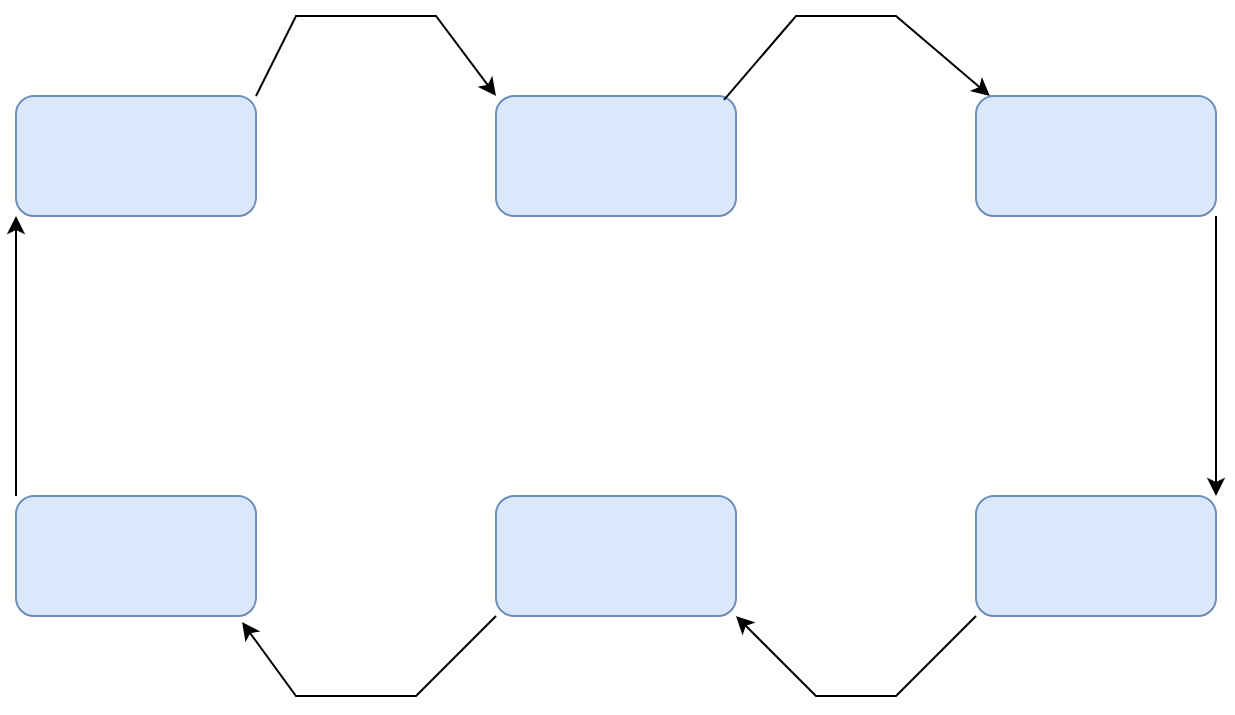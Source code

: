 <mxfile version="21.3.3" type="github">
  <diagram name="Página-1" id="PlnSMg2VKyb7HDLdH2Ht">
    <mxGraphModel dx="753" dy="751" grid="1" gridSize="10" guides="1" tooltips="1" connect="1" arrows="1" fold="1" page="1" pageScale="1" pageWidth="827" pageHeight="1169" math="0" shadow="0">
      <root>
        <mxCell id="0" />
        <mxCell id="1" parent="0" />
        <mxCell id="tGYH56s0oakGGsRp5ItW-2" value="" style="rounded=1;whiteSpace=wrap;html=1;fillColor=#dae8fc;strokeColor=#6c8ebf;" vertex="1" parent="1">
          <mxGeometry x="80" y="80" width="120" height="60" as="geometry" />
        </mxCell>
        <mxCell id="tGYH56s0oakGGsRp5ItW-5" value="" style="rounded=1;whiteSpace=wrap;html=1;fillColor=#dae8fc;strokeColor=#6c8ebf;" vertex="1" parent="1">
          <mxGeometry x="320" y="80" width="120" height="60" as="geometry" />
        </mxCell>
        <mxCell id="tGYH56s0oakGGsRp5ItW-6" value="" style="rounded=1;whiteSpace=wrap;html=1;fillColor=#dae8fc;strokeColor=#6c8ebf;" vertex="1" parent="1">
          <mxGeometry x="560" y="80" width="120" height="60" as="geometry" />
        </mxCell>
        <mxCell id="tGYH56s0oakGGsRp5ItW-7" value="" style="rounded=1;whiteSpace=wrap;html=1;fillColor=#dae8fc;strokeColor=#6c8ebf;" vertex="1" parent="1">
          <mxGeometry x="80" y="280" width="120" height="60" as="geometry" />
        </mxCell>
        <mxCell id="tGYH56s0oakGGsRp5ItW-8" value="" style="rounded=1;whiteSpace=wrap;html=1;fillColor=#dae8fc;strokeColor=#6c8ebf;" vertex="1" parent="1">
          <mxGeometry x="320" y="280" width="120" height="60" as="geometry" />
        </mxCell>
        <mxCell id="tGYH56s0oakGGsRp5ItW-9" value="" style="rounded=1;whiteSpace=wrap;html=1;fillColor=#dae8fc;strokeColor=#6c8ebf;" vertex="1" parent="1">
          <mxGeometry x="560" y="280" width="120" height="60" as="geometry" />
        </mxCell>
        <mxCell id="tGYH56s0oakGGsRp5ItW-18" value="" style="endArrow=classic;html=1;rounded=0;entryX=1;entryY=1;entryDx=0;entryDy=0;exitX=0;exitY=1;exitDx=0;exitDy=0;" edge="1" parent="1" source="tGYH56s0oakGGsRp5ItW-9" target="tGYH56s0oakGGsRp5ItW-8">
          <mxGeometry relative="1" as="geometry">
            <mxPoint x="480" y="390" as="sourcePoint" />
            <mxPoint x="580" y="390" as="targetPoint" />
            <Array as="points">
              <mxPoint x="520" y="380" />
              <mxPoint x="480" y="380" />
            </Array>
          </mxGeometry>
        </mxCell>
        <mxCell id="tGYH56s0oakGGsRp5ItW-20" value="" style="endArrow=classic;html=1;rounded=0;entryX=0;entryY=0;entryDx=0;entryDy=0;exitX=1;exitY=0;exitDx=0;exitDy=0;" edge="1" parent="1" source="tGYH56s0oakGGsRp5ItW-2" target="tGYH56s0oakGGsRp5ItW-5">
          <mxGeometry relative="1" as="geometry">
            <mxPoint x="200" y="80" as="sourcePoint" />
            <mxPoint x="300" y="80" as="targetPoint" />
            <Array as="points">
              <mxPoint x="220" y="40" />
              <mxPoint x="260" y="40" />
              <mxPoint x="290" y="40" />
            </Array>
          </mxGeometry>
        </mxCell>
        <mxCell id="tGYH56s0oakGGsRp5ItW-31" value="" style="endArrow=classic;html=1;rounded=0;entryX=0.058;entryY=0;entryDx=0;entryDy=0;entryPerimeter=0;exitX=0.95;exitY=0.033;exitDx=0;exitDy=0;exitPerimeter=0;" edge="1" parent="1" source="tGYH56s0oakGGsRp5ItW-5" target="tGYH56s0oakGGsRp5ItW-6">
          <mxGeometry relative="1" as="geometry">
            <mxPoint x="450" y="80" as="sourcePoint" />
            <mxPoint x="540" y="80" as="targetPoint" />
            <Array as="points">
              <mxPoint x="470" y="40" />
              <mxPoint x="520" y="40" />
            </Array>
          </mxGeometry>
        </mxCell>
        <mxCell id="tGYH56s0oakGGsRp5ItW-33" value="" style="endArrow=classic;html=1;rounded=0;entryX=0.942;entryY=1.05;entryDx=0;entryDy=0;entryPerimeter=0;exitX=0;exitY=1;exitDx=0;exitDy=0;" edge="1" parent="1" source="tGYH56s0oakGGsRp5ItW-8" target="tGYH56s0oakGGsRp5ItW-7">
          <mxGeometry relative="1" as="geometry">
            <mxPoint x="270" y="380" as="sourcePoint" />
            <mxPoint x="370" y="380" as="targetPoint" />
            <Array as="points">
              <mxPoint x="280" y="380" />
              <mxPoint x="250" y="380" />
              <mxPoint x="220" y="380" />
            </Array>
          </mxGeometry>
        </mxCell>
        <mxCell id="tGYH56s0oakGGsRp5ItW-35" value="" style="endArrow=classic;html=1;rounded=0;entryX=0;entryY=1;entryDx=0;entryDy=0;exitX=0;exitY=0;exitDx=0;exitDy=0;" edge="1" parent="1" source="tGYH56s0oakGGsRp5ItW-7" target="tGYH56s0oakGGsRp5ItW-2">
          <mxGeometry relative="1" as="geometry">
            <mxPoint x="70" y="220" as="sourcePoint" />
            <mxPoint x="170" y="220" as="targetPoint" />
          </mxGeometry>
        </mxCell>
        <mxCell id="tGYH56s0oakGGsRp5ItW-39" value="" style="endArrow=classic;html=1;rounded=0;entryX=1;entryY=0;entryDx=0;entryDy=0;exitX=1;exitY=1;exitDx=0;exitDy=0;" edge="1" parent="1" source="tGYH56s0oakGGsRp5ItW-6" target="tGYH56s0oakGGsRp5ItW-9">
          <mxGeometry relative="1" as="geometry">
            <mxPoint x="660" y="160" as="sourcePoint" />
            <mxPoint x="760" y="160" as="targetPoint" />
          </mxGeometry>
        </mxCell>
      </root>
    </mxGraphModel>
  </diagram>
</mxfile>
